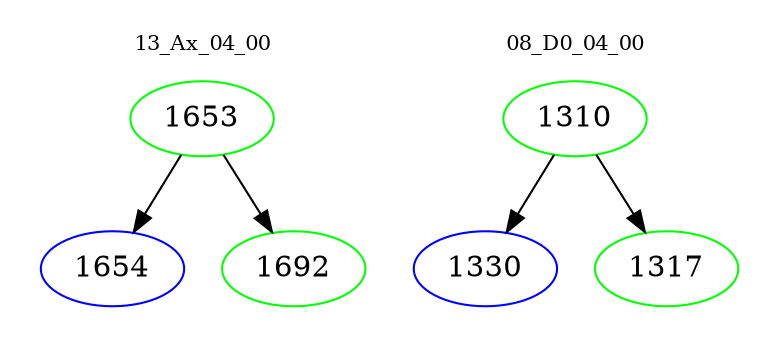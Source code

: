 digraph{
subgraph cluster_0 {
color = white
label = "13_Ax_04_00";
fontsize=10;
T0_1653 [label="1653", color="green"]
T0_1653 -> T0_1654 [color="black"]
T0_1654 [label="1654", color="blue"]
T0_1653 -> T0_1692 [color="black"]
T0_1692 [label="1692", color="green"]
}
subgraph cluster_1 {
color = white
label = "08_D0_04_00";
fontsize=10;
T1_1310 [label="1310", color="green"]
T1_1310 -> T1_1330 [color="black"]
T1_1330 [label="1330", color="blue"]
T1_1310 -> T1_1317 [color="black"]
T1_1317 [label="1317", color="green"]
}
}
